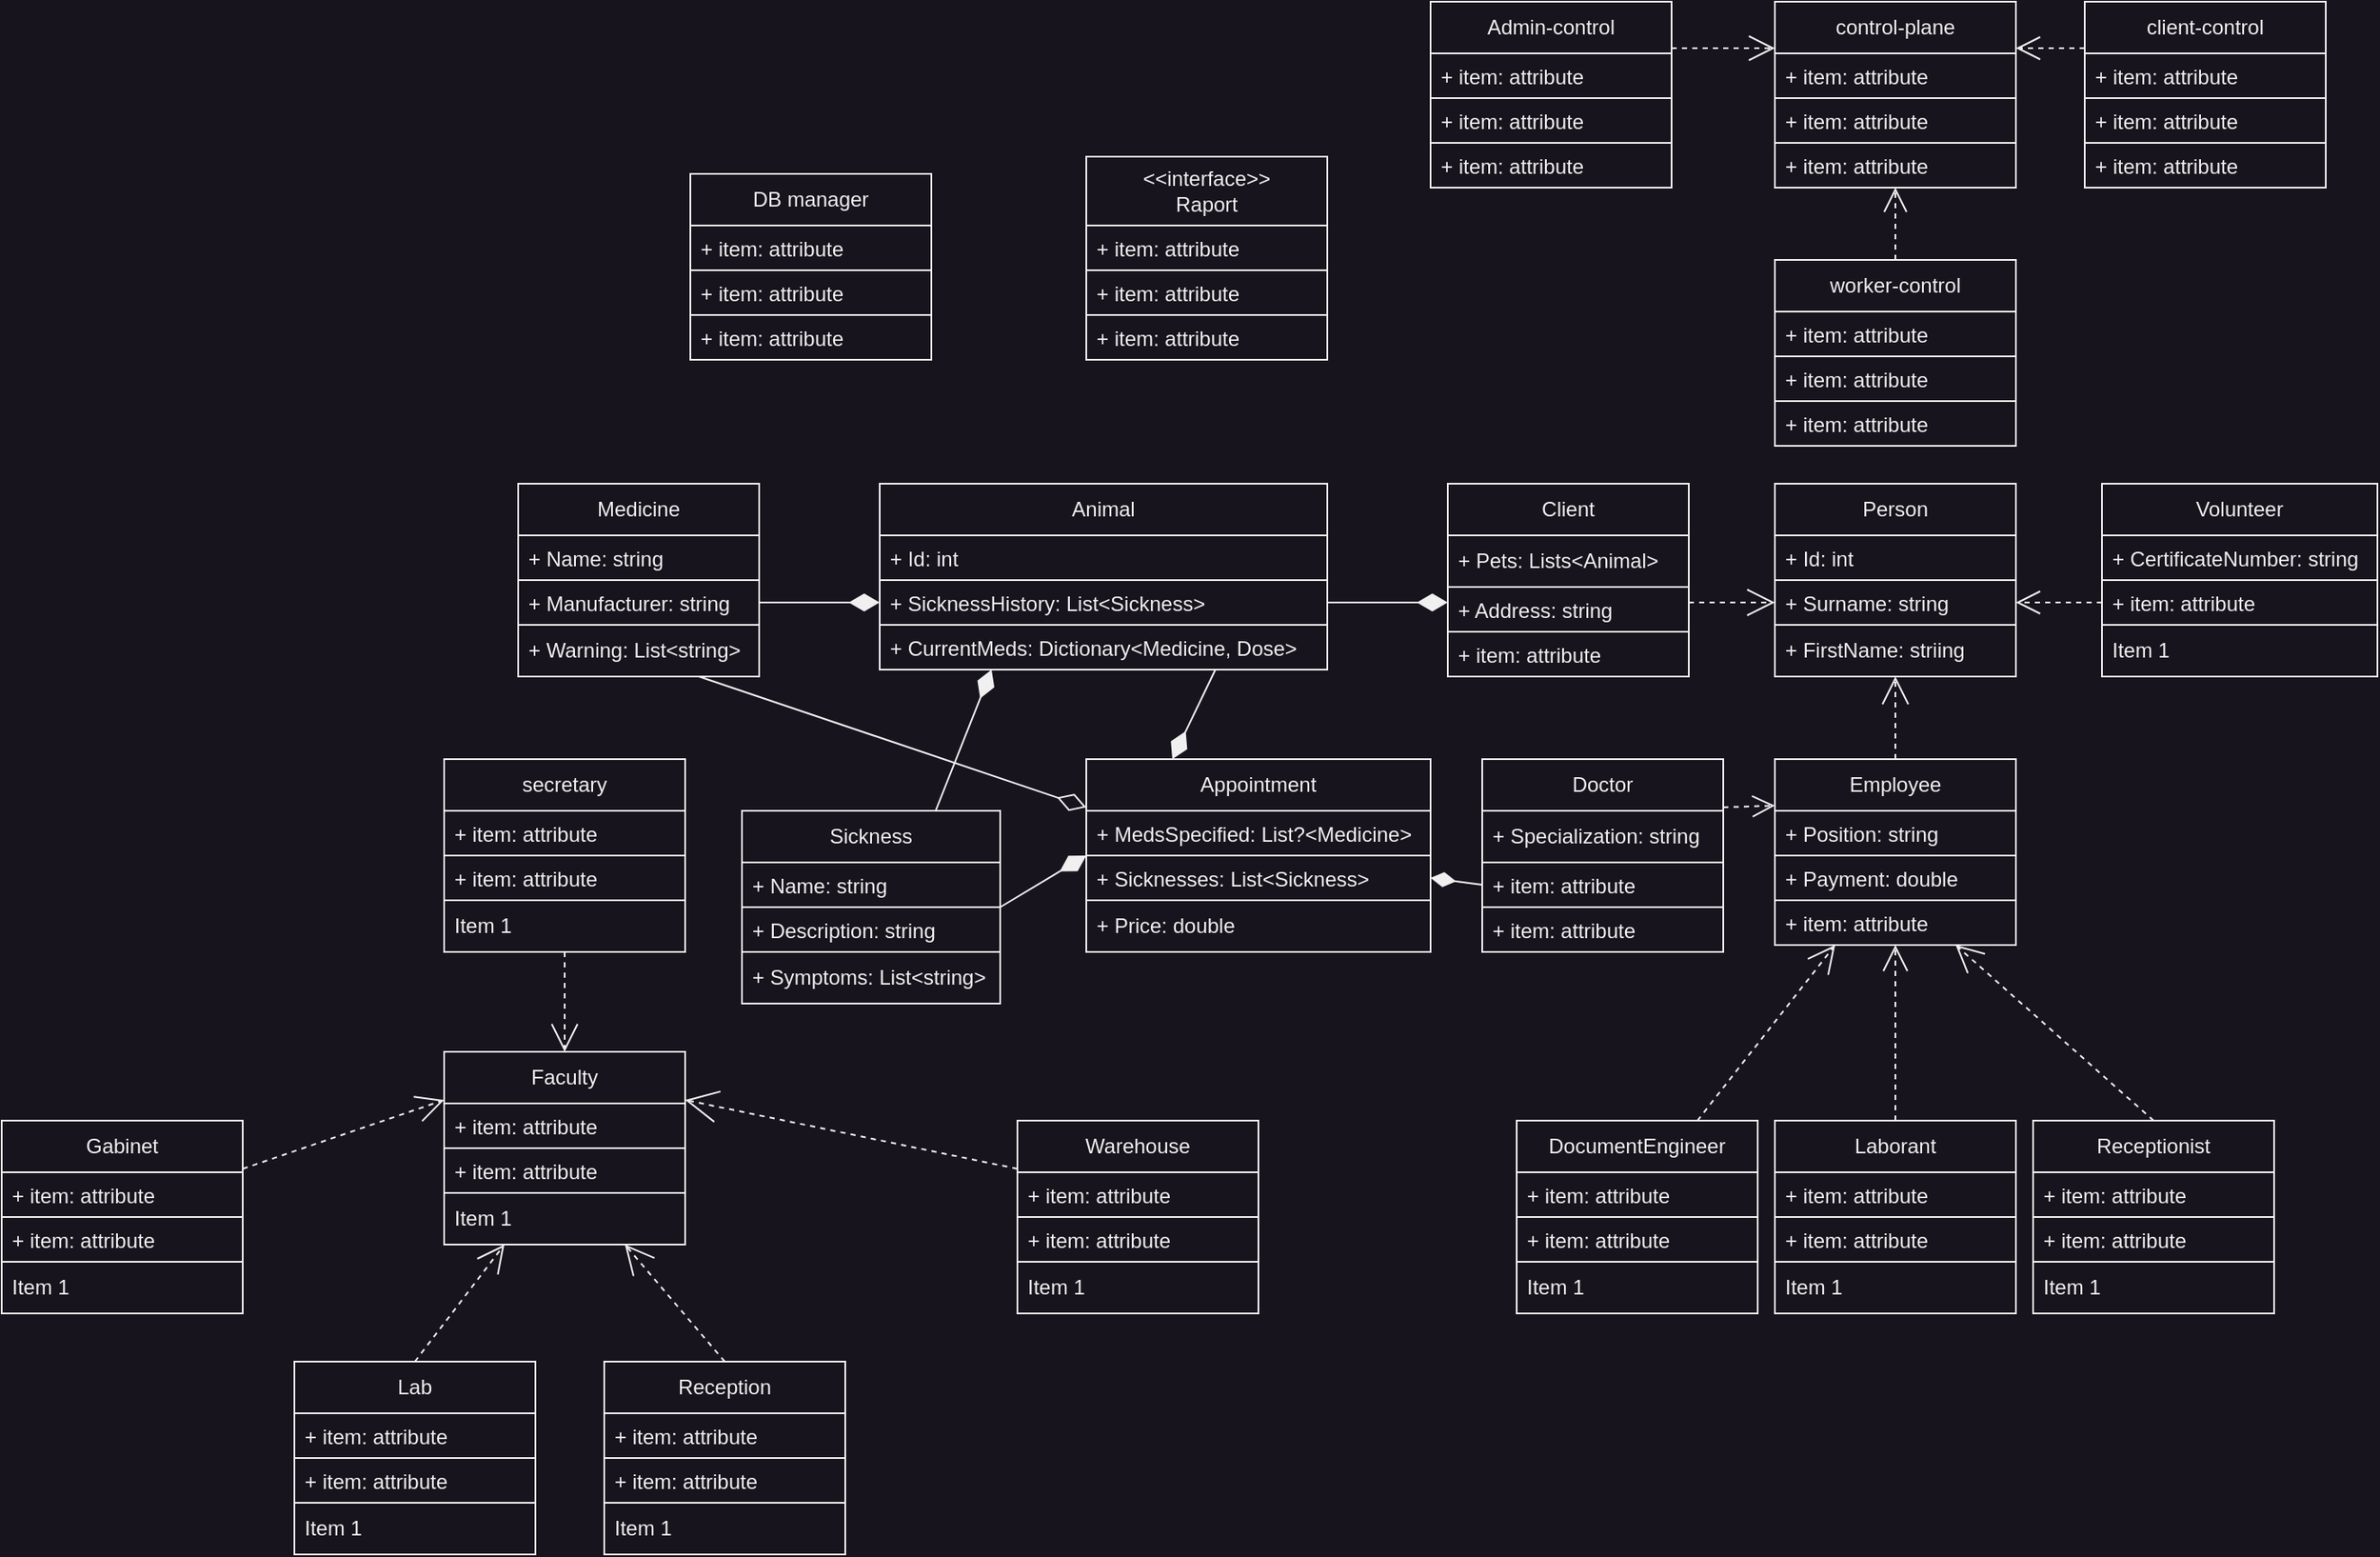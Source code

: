 <mxfile>
    <diagram id="9ccn3wuyRS-646QnJEHr" name="Page-1">
        <mxGraphModel dx="1666" dy="1715" grid="1" gridSize="10" guides="1" tooltips="1" connect="1" arrows="1" fold="1" page="1" pageScale="1" pageWidth="827" pageHeight="1169" background="#18141D" math="0" shadow="0">
            <root>
                <mxCell id="0"/>
                <mxCell id="1" parent="0"/>
                <mxCell id="3" value="Person" style="swimlane;fontStyle=0;childLayout=stackLayout;horizontal=1;startSize=30;horizontalStack=0;resizeParent=1;resizeParentMax=0;resizeLast=0;collapsible=1;marginBottom=0;whiteSpace=wrap;html=1;fillColor=#18141D;strokeColor=#F0F0F0;fontColor=#F0F0F0;labelBackgroundColor=none;" parent="1" vertex="1">
                    <mxGeometry x="290" y="-120" width="140" height="112" as="geometry"/>
                </mxCell>
                <mxCell id="180" value="+ Id: int" style="text;strokeColor=#F0F0F0;fillColor=none;align=left;verticalAlign=top;spacingLeft=4;spacingRight=4;overflow=hidden;rotatable=0;points=[[0,0.5],[1,0.5]];portConstraint=eastwest;labelBackgroundColor=none;fontColor=#F0F0F0;" parent="3" vertex="1">
                    <mxGeometry y="30" width="140" height="26" as="geometry"/>
                </mxCell>
                <mxCell id="181" value="+ Surname: string" style="text;strokeColor=#F0F0F0;fillColor=none;align=left;verticalAlign=top;spacingLeft=4;spacingRight=4;overflow=hidden;rotatable=0;points=[[0,0.5],[1,0.5]];portConstraint=eastwest;fontColor=#F0F0F0;labelBackgroundColor=none;" parent="3" vertex="1">
                    <mxGeometry y="56" width="140" height="26" as="geometry"/>
                </mxCell>
                <mxCell id="4" value="+ FirstName: striing" style="text;strokeColor=#F0F0F0;fillColor=none;align=left;verticalAlign=middle;spacingLeft=4;spacingRight=4;overflow=hidden;points=[[0,0.5],[1,0.5]];portConstraint=eastwest;rotatable=0;whiteSpace=wrap;html=1;fontColor=#F0F0F0;labelBackgroundColor=none;" parent="3" vertex="1">
                    <mxGeometry y="82" width="140" height="30" as="geometry"/>
                </mxCell>
                <mxCell id="7" value="Client" style="swimlane;fontStyle=0;childLayout=stackLayout;horizontal=1;startSize=30;horizontalStack=0;resizeParent=1;resizeParentMax=0;resizeLast=0;collapsible=1;marginBottom=0;whiteSpace=wrap;html=1;fillColor=#18141D;strokeColor=#F0F0F0;fontColor=#F0F0F0;labelBackgroundColor=none;" parent="1" vertex="1">
                    <mxGeometry x="100" y="-120" width="140" height="112" as="geometry"/>
                </mxCell>
                <mxCell id="8" value="+ Pets: Lists&amp;lt;Animal&amp;gt;" style="text;strokeColor=#F0F0F0;fillColor=none;align=left;verticalAlign=middle;spacingLeft=4;spacingRight=4;overflow=hidden;points=[[0,0.5],[1,0.5]];portConstraint=eastwest;rotatable=0;whiteSpace=wrap;html=1;fontColor=#F0F0F0;labelBackgroundColor=none;" parent="7" vertex="1">
                    <mxGeometry y="30" width="140" height="30" as="geometry"/>
                </mxCell>
                <mxCell id="129" value="+ Address: string" style="text;strokeColor=#F0F0F0;fillColor=none;align=left;verticalAlign=top;spacingLeft=4;spacingRight=4;overflow=hidden;rotatable=0;points=[[0,0.5],[1,0.5]];portConstraint=eastwest;fontColor=#F0F0F0;labelBackgroundColor=none;" parent="7" vertex="1">
                    <mxGeometry y="60" width="140" height="26" as="geometry"/>
                </mxCell>
                <mxCell id="185" value="+ item: attribute" style="text;strokeColor=none;fillColor=none;align=left;verticalAlign=top;spacingLeft=4;spacingRight=4;overflow=hidden;rotatable=0;points=[[0,0.5],[1,0.5]];portConstraint=eastwest;labelBackgroundColor=none;fontColor=#F0F0F0;" vertex="1" parent="7">
                    <mxGeometry y="86" width="140" height="26" as="geometry"/>
                </mxCell>
                <mxCell id="11" value="" style="endArrow=open;html=1;exitX=1;exitY=0.5;exitDx=0;exitDy=0;endFill=0;dashed=1;entryX=0;entryY=0.5;entryDx=0;entryDy=0;fillColor=#18141D;strokeColor=#F0F0F0;fontColor=#F0F0F0;labelBackgroundColor=none;endSize=14;" parent="1" target="181" edge="1">
                    <mxGeometry width="50" height="50" relative="1" as="geometry">
                        <mxPoint x="240" y="-51" as="sourcePoint"/>
                        <mxPoint x="290" y="100" as="targetPoint"/>
                    </mxGeometry>
                </mxCell>
                <mxCell id="12" value="Employee" style="swimlane;fontStyle=0;childLayout=stackLayout;horizontal=1;startSize=30;horizontalStack=0;resizeParent=1;resizeParentMax=0;resizeLast=0;collapsible=1;marginBottom=0;whiteSpace=wrap;html=1;fillColor=#18141D;strokeColor=#F0F0F0;fontColor=#F0F0F0;labelBackgroundColor=none;" parent="1" vertex="1">
                    <mxGeometry x="290" y="40" width="140" height="108" as="geometry"/>
                </mxCell>
                <mxCell id="133" value="+ Position: string" style="text;strokeColor=#F0F0F0;fillColor=none;align=left;verticalAlign=top;spacingLeft=4;spacingRight=4;overflow=hidden;rotatable=0;points=[[0,0.5],[1,0.5]];portConstraint=eastwest;fontColor=#F0F0F0;labelBackgroundColor=none;" parent="12" vertex="1">
                    <mxGeometry y="30" width="140" height="26" as="geometry"/>
                </mxCell>
                <mxCell id="134" value="+ Payment: double" style="text;strokeColor=#F0F0F0;fillColor=none;align=left;verticalAlign=top;spacingLeft=4;spacingRight=4;overflow=hidden;rotatable=0;points=[[0,0.5],[1,0.5]];portConstraint=eastwest;fontColor=#F0F0F0;labelBackgroundColor=none;" parent="12" vertex="1">
                    <mxGeometry y="56" width="140" height="26" as="geometry"/>
                </mxCell>
                <mxCell id="186" value="+ item: attribute" style="text;strokeColor=none;fillColor=none;align=left;verticalAlign=top;spacingLeft=4;spacingRight=4;overflow=hidden;rotatable=0;points=[[0,0.5],[1,0.5]];portConstraint=eastwest;labelBackgroundColor=none;fontColor=#F0F0F0;" vertex="1" parent="12">
                    <mxGeometry y="82" width="140" height="26" as="geometry"/>
                </mxCell>
                <mxCell id="16" value="" style="endArrow=open;html=1;exitX=0.5;exitY=0;exitDx=0;exitDy=0;endFill=0;dashed=1;entryX=0.5;entryY=1;entryDx=0;entryDy=0;fillColor=#18141D;strokeColor=#F0F0F0;fontColor=#F0F0F0;labelBackgroundColor=none;endSize=14;" parent="1" source="12" target="3" edge="1">
                    <mxGeometry width="50" height="50" relative="1" as="geometry">
                        <mxPoint x="300.0" y="240" as="sourcePoint"/>
                        <mxPoint x="300.7" y="122.52" as="targetPoint"/>
                    </mxGeometry>
                </mxCell>
                <mxCell id="17" value="Volunteer" style="swimlane;fontStyle=0;childLayout=stackLayout;horizontal=1;startSize=30;horizontalStack=0;resizeParent=1;resizeParentMax=0;resizeLast=0;collapsible=1;marginBottom=0;whiteSpace=wrap;html=1;fillColor=#18141D;strokeColor=#F0F0F0;fontColor=#F0F0F0;labelBackgroundColor=none;" parent="1" vertex="1">
                    <mxGeometry x="480" y="-120" width="160" height="112" as="geometry"/>
                </mxCell>
                <mxCell id="132" value="+ CertificateNumber: string" style="text;strokeColor=#F0F0F0;fillColor=none;align=left;verticalAlign=top;spacingLeft=4;spacingRight=4;overflow=hidden;rotatable=0;points=[[0,0.5],[1,0.5]];portConstraint=eastwest;fontColor=#F0F0F0;labelBackgroundColor=none;" parent="17" vertex="1">
                    <mxGeometry y="30" width="160" height="26" as="geometry"/>
                </mxCell>
                <mxCell id="131" value="+ item: attribute" style="text;strokeColor=#F0F0F0;fillColor=none;align=left;verticalAlign=top;spacingLeft=4;spacingRight=4;overflow=hidden;rotatable=0;points=[[0,0.5],[1,0.5]];portConstraint=eastwest;fontColor=#F0F0F0;labelBackgroundColor=none;" parent="17" vertex="1">
                    <mxGeometry y="56" width="160" height="26" as="geometry"/>
                </mxCell>
                <mxCell id="18" value="Item 1" style="text;strokeColor=#F0F0F0;fillColor=none;align=left;verticalAlign=middle;spacingLeft=4;spacingRight=4;overflow=hidden;points=[[0,0.5],[1,0.5]];portConstraint=eastwest;rotatable=0;whiteSpace=wrap;html=1;fontColor=#F0F0F0;labelBackgroundColor=none;" parent="17" vertex="1">
                    <mxGeometry y="82" width="160" height="30" as="geometry"/>
                </mxCell>
                <mxCell id="21" value="" style="endArrow=open;html=1;exitX=0;exitY=0.5;exitDx=0;exitDy=0;endFill=0;dashed=1;entryX=1;entryY=0.5;entryDx=0;entryDy=0;fillColor=#18141D;strokeColor=#F0F0F0;fontColor=#F0F0F0;labelBackgroundColor=none;endSize=12;" parent="1" source="131" target="181" edge="1">
                    <mxGeometry width="50" height="50" relative="1" as="geometry">
                        <mxPoint x="520" y="240" as="sourcePoint"/>
                        <mxPoint x="434.66" y="122.52" as="targetPoint"/>
                    </mxGeometry>
                </mxCell>
                <mxCell id="26" style="edgeStyle=none;html=1;exitX=1;exitY=0.25;exitDx=0;exitDy=0;entryX=0;entryY=0.25;entryDx=0;entryDy=0;dashed=1;endArrow=open;endFill=0;fillColor=#18141D;strokeColor=#F0F0F0;fontColor=#F0F0F0;labelBackgroundColor=none;endSize=11;" parent="1" source="22" target="12" edge="1">
                    <mxGeometry relative="1" as="geometry"/>
                </mxCell>
                <mxCell id="22" value="Doctor" style="swimlane;fontStyle=0;childLayout=stackLayout;horizontal=1;startSize=30;horizontalStack=0;resizeParent=1;resizeParentMax=0;resizeLast=0;collapsible=1;marginBottom=0;whiteSpace=wrap;html=1;fillColor=#18141D;strokeColor=#F0F0F0;fontColor=#F0F0F0;labelBackgroundColor=none;" parent="1" vertex="1">
                    <mxGeometry x="120" y="40" width="140" height="112" as="geometry"/>
                </mxCell>
                <mxCell id="23" value="+ Specialization: string" style="text;strokeColor=#F0F0F0;fillColor=none;align=left;verticalAlign=middle;spacingLeft=4;spacingRight=4;overflow=hidden;points=[[0,0.5],[1,0.5]];portConstraint=eastwest;rotatable=0;whiteSpace=wrap;html=1;fontColor=#F0F0F0;labelBackgroundColor=none;" parent="22" vertex="1">
                    <mxGeometry y="30" width="140" height="30" as="geometry"/>
                </mxCell>
                <mxCell id="141" value="+ item: attribute" style="text;strokeColor=#F0F0F0;fillColor=none;align=left;verticalAlign=top;spacingLeft=4;spacingRight=4;overflow=hidden;rotatable=0;points=[[0,0.5],[1,0.5]];portConstraint=eastwest;fontColor=#F0F0F0;labelBackgroundColor=none;" parent="22" vertex="1">
                    <mxGeometry y="60" width="140" height="26" as="geometry"/>
                </mxCell>
                <mxCell id="142" value="+ item: attribute" style="text;strokeColor=#F0F0F0;fillColor=none;align=left;verticalAlign=top;spacingLeft=4;spacingRight=4;overflow=hidden;rotatable=0;points=[[0,0.5],[1,0.5]];portConstraint=eastwest;fontColor=#F0F0F0;labelBackgroundColor=none;" parent="22" vertex="1">
                    <mxGeometry y="86" width="140" height="26" as="geometry"/>
                </mxCell>
                <mxCell id="31" style="edgeStyle=none;html=1;exitX=0.75;exitY=0;exitDx=0;exitDy=0;dashed=1;endArrow=open;endFill=0;entryX=0.25;entryY=1;entryDx=0;entryDy=0;fillColor=#18141D;strokeColor=#F0F0F0;fontColor=#F0F0F0;labelBackgroundColor=none;endSize=14;" parent="1" source="27" target="12" edge="1">
                    <mxGeometry relative="1" as="geometry">
                        <mxPoint x="320" y="120" as="targetPoint"/>
                    </mxGeometry>
                </mxCell>
                <mxCell id="27" value="DocumentEngineer" style="swimlane;fontStyle=0;childLayout=stackLayout;horizontal=1;startSize=30;horizontalStack=0;resizeParent=1;resizeParentMax=0;resizeLast=0;collapsible=1;marginBottom=0;whiteSpace=wrap;html=1;fillColor=#18141D;strokeColor=#F0F0F0;fontColor=#F0F0F0;labelBackgroundColor=none;" parent="1" vertex="1">
                    <mxGeometry x="140" y="250" width="140" height="112" as="geometry"/>
                </mxCell>
                <mxCell id="139" value="+ item: attribute" style="text;strokeColor=#F0F0F0;fillColor=none;align=left;verticalAlign=top;spacingLeft=4;spacingRight=4;overflow=hidden;rotatable=0;points=[[0,0.5],[1,0.5]];portConstraint=eastwest;fontColor=#F0F0F0;labelBackgroundColor=none;" parent="27" vertex="1">
                    <mxGeometry y="30" width="140" height="26" as="geometry"/>
                </mxCell>
                <mxCell id="140" value="+ item: attribute" style="text;strokeColor=#F0F0F0;fillColor=none;align=left;verticalAlign=top;spacingLeft=4;spacingRight=4;overflow=hidden;rotatable=0;points=[[0,0.5],[1,0.5]];portConstraint=eastwest;fontColor=#F0F0F0;labelBackgroundColor=none;" parent="27" vertex="1">
                    <mxGeometry y="56" width="140" height="26" as="geometry"/>
                </mxCell>
                <mxCell id="28" value="Item 1" style="text;strokeColor=#F0F0F0;fillColor=none;align=left;verticalAlign=middle;spacingLeft=4;spacingRight=4;overflow=hidden;points=[[0,0.5],[1,0.5]];portConstraint=eastwest;rotatable=0;whiteSpace=wrap;html=1;fontColor=#F0F0F0;labelBackgroundColor=none;" parent="27" vertex="1">
                    <mxGeometry y="82" width="140" height="30" as="geometry"/>
                </mxCell>
                <mxCell id="36" style="edgeStyle=none;html=1;exitX=0.5;exitY=0;exitDx=0;exitDy=0;entryX=0.75;entryY=1;entryDx=0;entryDy=0;dashed=1;endArrow=open;endFill=0;fillColor=#18141D;strokeColor=#F0F0F0;fontColor=#F0F0F0;labelBackgroundColor=none;endSize=14;" parent="1" source="32" target="12" edge="1">
                    <mxGeometry relative="1" as="geometry"/>
                </mxCell>
                <mxCell id="32" value="Receptionist" style="swimlane;fontStyle=0;childLayout=stackLayout;horizontal=1;startSize=30;horizontalStack=0;resizeParent=1;resizeParentMax=0;resizeLast=0;collapsible=1;marginBottom=0;whiteSpace=wrap;html=1;fillColor=#18141D;strokeColor=#F0F0F0;fontColor=#F0F0F0;labelBackgroundColor=none;" parent="1" vertex="1">
                    <mxGeometry x="440" y="250" width="140" height="112" as="geometry"/>
                </mxCell>
                <mxCell id="135" value="+ item: attribute" style="text;strokeColor=#F0F0F0;fillColor=none;align=left;verticalAlign=top;spacingLeft=4;spacingRight=4;overflow=hidden;rotatable=0;points=[[0,0.5],[1,0.5]];portConstraint=eastwest;fontColor=#F0F0F0;labelBackgroundColor=none;" parent="32" vertex="1">
                    <mxGeometry y="30" width="140" height="26" as="geometry"/>
                </mxCell>
                <mxCell id="136" value="+ item: attribute" style="text;strokeColor=#F0F0F0;fillColor=none;align=left;verticalAlign=top;spacingLeft=4;spacingRight=4;overflow=hidden;rotatable=0;points=[[0,0.5],[1,0.5]];portConstraint=eastwest;fontColor=#F0F0F0;labelBackgroundColor=none;" parent="32" vertex="1">
                    <mxGeometry y="56" width="140" height="26" as="geometry"/>
                </mxCell>
                <mxCell id="33" value="Item 1" style="text;strokeColor=#F0F0F0;fillColor=none;align=left;verticalAlign=middle;spacingLeft=4;spacingRight=4;overflow=hidden;points=[[0,0.5],[1,0.5]];portConstraint=eastwest;rotatable=0;whiteSpace=wrap;html=1;fontColor=#F0F0F0;labelBackgroundColor=none;" parent="32" vertex="1">
                    <mxGeometry y="82" width="140" height="30" as="geometry"/>
                </mxCell>
                <mxCell id="37" value="Laborant" style="swimlane;fontStyle=0;childLayout=stackLayout;horizontal=1;startSize=30;horizontalStack=0;resizeParent=1;resizeParentMax=0;resizeLast=0;collapsible=1;marginBottom=0;whiteSpace=wrap;html=1;fillColor=#18141D;strokeColor=#F0F0F0;fontColor=#F0F0F0;labelBackgroundColor=none;" parent="1" vertex="1">
                    <mxGeometry x="290" y="250" width="140" height="112" as="geometry"/>
                </mxCell>
                <mxCell id="137" value="+ item: attribute" style="text;strokeColor=#F0F0F0;fillColor=none;align=left;verticalAlign=top;spacingLeft=4;spacingRight=4;overflow=hidden;rotatable=0;points=[[0,0.5],[1,0.5]];portConstraint=eastwest;fontColor=#F0F0F0;labelBackgroundColor=none;" parent="37" vertex="1">
                    <mxGeometry y="30" width="140" height="26" as="geometry"/>
                </mxCell>
                <mxCell id="138" value="+ item: attribute" style="text;strokeColor=#F0F0F0;fillColor=none;align=left;verticalAlign=top;spacingLeft=4;spacingRight=4;overflow=hidden;rotatable=0;points=[[0,0.5],[1,0.5]];portConstraint=eastwest;fontColor=#F0F0F0;labelBackgroundColor=none;" parent="37" vertex="1">
                    <mxGeometry y="56" width="140" height="26" as="geometry"/>
                </mxCell>
                <mxCell id="38" value="Item 1" style="text;strokeColor=#F0F0F0;fillColor=none;align=left;verticalAlign=middle;spacingLeft=4;spacingRight=4;overflow=hidden;points=[[0,0.5],[1,0.5]];portConstraint=eastwest;rotatable=0;whiteSpace=wrap;html=1;fontColor=#F0F0F0;labelBackgroundColor=none;" parent="37" vertex="1">
                    <mxGeometry y="82" width="140" height="30" as="geometry"/>
                </mxCell>
                <mxCell id="42" value="Faculty" style="swimlane;fontStyle=0;childLayout=stackLayout;horizontal=1;startSize=30;horizontalStack=0;resizeParent=1;resizeParentMax=0;resizeLast=0;collapsible=1;marginBottom=0;whiteSpace=wrap;html=1;fillColor=#18141D;strokeColor=#F0F0F0;fontColor=#F0F0F0;labelBackgroundColor=none;" parent="1" vertex="1">
                    <mxGeometry x="-483" y="210" width="140" height="112" as="geometry"/>
                </mxCell>
                <mxCell id="152" value="+ item: attribute" style="text;strokeColor=#F0F0F0;fillColor=none;align=left;verticalAlign=top;spacingLeft=4;spacingRight=4;overflow=hidden;rotatable=0;points=[[0,0.5],[1,0.5]];portConstraint=eastwest;fontColor=#F0F0F0;labelBackgroundColor=none;" parent="42" vertex="1">
                    <mxGeometry y="30" width="140" height="26" as="geometry"/>
                </mxCell>
                <mxCell id="151" value="+ item: attribute" style="text;strokeColor=#F0F0F0;fillColor=none;align=left;verticalAlign=top;spacingLeft=4;spacingRight=4;overflow=hidden;rotatable=0;points=[[0,0.5],[1,0.5]];portConstraint=eastwest;fontColor=#F0F0F0;labelBackgroundColor=none;" parent="42" vertex="1">
                    <mxGeometry y="56" width="140" height="26" as="geometry"/>
                </mxCell>
                <mxCell id="43" value="Item 1" style="text;strokeColor=#F0F0F0;fillColor=none;align=left;verticalAlign=middle;spacingLeft=4;spacingRight=4;overflow=hidden;points=[[0,0.5],[1,0.5]];portConstraint=eastwest;rotatable=0;whiteSpace=wrap;html=1;fontColor=#F0F0F0;labelBackgroundColor=none;" parent="42" vertex="1">
                    <mxGeometry y="82" width="140" height="30" as="geometry"/>
                </mxCell>
                <mxCell id="50" style="edgeStyle=none;html=1;dashed=1;endArrow=open;endFill=0;exitX=0.5;exitY=1;exitDx=0;exitDy=0;fillColor=#18141D;strokeColor=#F0F0F0;fontColor=#F0F0F0;labelBackgroundColor=none;endSize=14;entryX=0.5;entryY=0;entryDx=0;entryDy=0;" parent="1" source="46" target="42" edge="1">
                    <mxGeometry relative="1" as="geometry">
                        <mxPoint x="-440" y="180" as="sourcePoint"/>
                        <mxPoint x="-500" y="190" as="targetPoint"/>
                    </mxGeometry>
                </mxCell>
                <mxCell id="46" value="secretary" style="swimlane;fontStyle=0;childLayout=stackLayout;horizontal=1;startSize=30;horizontalStack=0;resizeParent=1;resizeParentMax=0;resizeLast=0;collapsible=1;marginBottom=0;whiteSpace=wrap;html=1;fillColor=#18141D;strokeColor=#F0F0F0;fontColor=#F0F0F0;labelBackgroundColor=none;" parent="1" vertex="1">
                    <mxGeometry x="-483" y="40" width="140" height="112" as="geometry"/>
                </mxCell>
                <mxCell id="149" value="+ item: attribute" style="text;strokeColor=#F0F0F0;fillColor=none;align=left;verticalAlign=top;spacingLeft=4;spacingRight=4;overflow=hidden;rotatable=0;points=[[0,0.5],[1,0.5]];portConstraint=eastwest;fontColor=#F0F0F0;labelBackgroundColor=none;" parent="46" vertex="1">
                    <mxGeometry y="30" width="140" height="26" as="geometry"/>
                </mxCell>
                <mxCell id="150" value="+ item: attribute" style="text;strokeColor=#F0F0F0;fillColor=none;align=left;verticalAlign=top;spacingLeft=4;spacingRight=4;overflow=hidden;rotatable=0;points=[[0,0.5],[1,0.5]];portConstraint=eastwest;fontColor=#F0F0F0;labelBackgroundColor=none;" parent="46" vertex="1">
                    <mxGeometry y="56" width="140" height="26" as="geometry"/>
                </mxCell>
                <mxCell id="47" value="Item 1" style="text;strokeColor=#F0F0F0;fillColor=none;align=left;verticalAlign=middle;spacingLeft=4;spacingRight=4;overflow=hidden;points=[[0,0.5],[1,0.5]];portConstraint=eastwest;rotatable=0;whiteSpace=wrap;html=1;fontColor=#F0F0F0;labelBackgroundColor=none;" parent="46" vertex="1">
                    <mxGeometry y="82" width="140" height="30" as="geometry"/>
                </mxCell>
                <mxCell id="55" style="edgeStyle=none;html=1;exitX=0.5;exitY=0;exitDx=0;exitDy=0;dashed=1;endArrow=open;endFill=0;entryX=0.75;entryY=1;entryDx=0;entryDy=0;fillColor=#18141D;strokeColor=#F0F0F0;fontColor=#F0F0F0;labelBackgroundColor=none;endSize=15;" parent="1" source="51" target="42" edge="1">
                    <mxGeometry relative="1" as="geometry"/>
                </mxCell>
                <mxCell id="51" value="Reception" style="swimlane;fontStyle=0;childLayout=stackLayout;horizontal=1;startSize=30;horizontalStack=0;resizeParent=1;resizeParentMax=0;resizeLast=0;collapsible=1;marginBottom=0;whiteSpace=wrap;html=1;fillColor=#18141D;strokeColor=#F0F0F0;fontColor=#F0F0F0;labelBackgroundColor=none;" parent="1" vertex="1">
                    <mxGeometry x="-390" y="390" width="140" height="112" as="geometry"/>
                </mxCell>
                <mxCell id="157" value="+ item: attribute" style="text;strokeColor=#F0F0F0;fillColor=none;align=left;verticalAlign=top;spacingLeft=4;spacingRight=4;overflow=hidden;rotatable=0;points=[[0,0.5],[1,0.5]];portConstraint=eastwest;fontColor=#F0F0F0;labelBackgroundColor=none;" parent="51" vertex="1">
                    <mxGeometry y="30" width="140" height="26" as="geometry"/>
                </mxCell>
                <mxCell id="156" value="+ item: attribute" style="text;strokeColor=#F0F0F0;fillColor=none;align=left;verticalAlign=top;spacingLeft=4;spacingRight=4;overflow=hidden;rotatable=0;points=[[0,0.5],[1,0.5]];portConstraint=eastwest;fontColor=#F0F0F0;labelBackgroundColor=none;" parent="51" vertex="1">
                    <mxGeometry y="56" width="140" height="26" as="geometry"/>
                </mxCell>
                <mxCell id="52" value="Item 1" style="text;strokeColor=#F0F0F0;fillColor=none;align=left;verticalAlign=middle;spacingLeft=4;spacingRight=4;overflow=hidden;points=[[0,0.5],[1,0.5]];portConstraint=eastwest;rotatable=0;whiteSpace=wrap;html=1;fontColor=#F0F0F0;labelBackgroundColor=none;" parent="51" vertex="1">
                    <mxGeometry y="82" width="140" height="30" as="geometry"/>
                </mxCell>
                <mxCell id="60" style="edgeStyle=none;html=1;exitX=0.5;exitY=0;exitDx=0;exitDy=0;entryX=0.25;entryY=1;entryDx=0;entryDy=0;dashed=1;endArrow=open;endFill=0;fillColor=#18141D;strokeColor=#F0F0F0;fontColor=#F0F0F0;labelBackgroundColor=none;endSize=14;" parent="1" source="56" target="42" edge="1">
                    <mxGeometry relative="1" as="geometry"/>
                </mxCell>
                <mxCell id="56" value="Lab" style="swimlane;fontStyle=0;childLayout=stackLayout;horizontal=1;startSize=30;horizontalStack=0;resizeParent=1;resizeParentMax=0;resizeLast=0;collapsible=1;marginBottom=0;whiteSpace=wrap;html=1;fillColor=#18141D;strokeColor=#F0F0F0;fontColor=#F0F0F0;labelBackgroundColor=none;" parent="1" vertex="1">
                    <mxGeometry x="-570" y="390" width="140" height="112" as="geometry"/>
                </mxCell>
                <mxCell id="158" value="+ item: attribute" style="text;strokeColor=#F0F0F0;fillColor=none;align=left;verticalAlign=top;spacingLeft=4;spacingRight=4;overflow=hidden;rotatable=0;points=[[0,0.5],[1,0.5]];portConstraint=eastwest;fontColor=#F0F0F0;labelBackgroundColor=none;" parent="56" vertex="1">
                    <mxGeometry y="30" width="140" height="26" as="geometry"/>
                </mxCell>
                <mxCell id="159" value="+ item: attribute" style="text;strokeColor=#F0F0F0;fillColor=none;align=left;verticalAlign=top;spacingLeft=4;spacingRight=4;overflow=hidden;rotatable=0;points=[[0,0.5],[1,0.5]];portConstraint=eastwest;fontColor=#F0F0F0;labelBackgroundColor=none;" parent="56" vertex="1">
                    <mxGeometry y="56" width="140" height="26" as="geometry"/>
                </mxCell>
                <mxCell id="57" value="Item 1" style="text;strokeColor=#F0F0F0;fillColor=none;align=left;verticalAlign=middle;spacingLeft=4;spacingRight=4;overflow=hidden;points=[[0,0.5],[1,0.5]];portConstraint=eastwest;rotatable=0;whiteSpace=wrap;html=1;fontColor=#F0F0F0;labelBackgroundColor=none;" parent="56" vertex="1">
                    <mxGeometry y="82" width="140" height="30" as="geometry"/>
                </mxCell>
                <mxCell id="65" style="edgeStyle=none;html=1;exitX=0;exitY=0.25;exitDx=0;exitDy=0;entryX=1;entryY=0.25;entryDx=0;entryDy=0;dashed=1;endArrow=open;endFill=0;fillColor=#18141D;strokeColor=#F0F0F0;fontColor=#F0F0F0;labelBackgroundColor=none;endSize=17;" parent="1" source="61" target="42" edge="1">
                    <mxGeometry relative="1" as="geometry"/>
                </mxCell>
                <mxCell id="61" value="Warehouse" style="swimlane;fontStyle=0;childLayout=stackLayout;horizontal=1;startSize=30;horizontalStack=0;resizeParent=1;resizeParentMax=0;resizeLast=0;collapsible=1;marginBottom=0;whiteSpace=wrap;html=1;fillColor=#18141D;strokeColor=#F0F0F0;fontColor=#F0F0F0;labelBackgroundColor=none;" parent="1" vertex="1">
                    <mxGeometry x="-150" y="250" width="140" height="112" as="geometry"/>
                </mxCell>
                <mxCell id="147" value="+ item: attribute" style="text;strokeColor=#F0F0F0;fillColor=none;align=left;verticalAlign=top;spacingLeft=4;spacingRight=4;overflow=hidden;rotatable=0;points=[[0,0.5],[1,0.5]];portConstraint=eastwest;fontColor=#F0F0F0;labelBackgroundColor=none;" parent="61" vertex="1">
                    <mxGeometry y="30" width="140" height="26" as="geometry"/>
                </mxCell>
                <mxCell id="148" value="+ item: attribute" style="text;strokeColor=#F0F0F0;fillColor=none;align=left;verticalAlign=top;spacingLeft=4;spacingRight=4;overflow=hidden;rotatable=0;points=[[0,0.5],[1,0.5]];portConstraint=eastwest;fontColor=#F0F0F0;labelBackgroundColor=none;" parent="61" vertex="1">
                    <mxGeometry y="56" width="140" height="26" as="geometry"/>
                </mxCell>
                <mxCell id="62" value="Item 1" style="text;strokeColor=#F0F0F0;fillColor=none;align=left;verticalAlign=middle;spacingLeft=4;spacingRight=4;overflow=hidden;points=[[0,0.5],[1,0.5]];portConstraint=eastwest;rotatable=0;whiteSpace=wrap;html=1;fontColor=#F0F0F0;labelBackgroundColor=none;" parent="61" vertex="1">
                    <mxGeometry y="82" width="140" height="30" as="geometry"/>
                </mxCell>
                <mxCell id="70" style="edgeStyle=none;html=1;exitX=1;exitY=0.25;exitDx=0;exitDy=0;dashed=1;endArrow=open;endFill=0;entryX=0;entryY=0.25;entryDx=0;entryDy=0;fillColor=#18141D;strokeColor=#F0F0F0;fontColor=#F0F0F0;labelBackgroundColor=none;endSize=14;" parent="1" source="66" target="42" edge="1">
                    <mxGeometry relative="1" as="geometry">
                        <mxPoint x="-480" y="340" as="targetPoint"/>
                    </mxGeometry>
                </mxCell>
                <mxCell id="66" value="Gabinet" style="swimlane;fontStyle=0;childLayout=stackLayout;horizontal=1;startSize=30;horizontalStack=0;resizeParent=1;resizeParentMax=0;resizeLast=0;collapsible=1;marginBottom=0;whiteSpace=wrap;html=1;fillColor=#18141D;strokeColor=#F0F0F0;fontColor=#F0F0F0;labelBackgroundColor=none;" parent="1" vertex="1">
                    <mxGeometry x="-740" y="250" width="140" height="112" as="geometry"/>
                </mxCell>
                <mxCell id="154" value="+ item: attribute" style="text;strokeColor=#F0F0F0;fillColor=none;align=left;verticalAlign=top;spacingLeft=4;spacingRight=4;overflow=hidden;rotatable=0;points=[[0,0.5],[1,0.5]];portConstraint=eastwest;fontColor=#F0F0F0;labelBackgroundColor=none;" parent="66" vertex="1">
                    <mxGeometry y="30" width="140" height="26" as="geometry"/>
                </mxCell>
                <mxCell id="155" value="+ item: attribute" style="text;strokeColor=#F0F0F0;fillColor=none;align=left;verticalAlign=top;spacingLeft=4;spacingRight=4;overflow=hidden;rotatable=0;points=[[0,0.5],[1,0.5]];portConstraint=eastwest;fontColor=#F0F0F0;labelBackgroundColor=none;" parent="66" vertex="1">
                    <mxGeometry y="56" width="140" height="26" as="geometry"/>
                </mxCell>
                <mxCell id="67" value="Item 1" style="text;strokeColor=#F0F0F0;fillColor=none;align=left;verticalAlign=middle;spacingLeft=4;spacingRight=4;overflow=hidden;points=[[0,0.5],[1,0.5]];portConstraint=eastwest;rotatable=0;whiteSpace=wrap;html=1;fontColor=#F0F0F0;labelBackgroundColor=none;" parent="66" vertex="1">
                    <mxGeometry y="82" width="140" height="30" as="geometry"/>
                </mxCell>
                <mxCell id="75" value="&amp;lt;&amp;lt;interface&amp;gt;&amp;gt;&lt;br&gt;Raport" style="swimlane;fontStyle=0;childLayout=stackLayout;horizontal=1;startSize=40;horizontalStack=0;resizeParent=1;resizeParentMax=0;resizeLast=0;collapsible=1;marginBottom=0;whiteSpace=wrap;html=1;fillColor=#18141D;strokeColor=#F0F0F0;fontColor=#F0F0F0;labelBackgroundColor=none;" parent="1" vertex="1">
                    <mxGeometry x="-110" y="-310" width="140" height="118" as="geometry"/>
                </mxCell>
                <mxCell id="164" value="+ item: attribute" style="text;strokeColor=#F0F0F0;fillColor=none;align=left;verticalAlign=top;spacingLeft=4;spacingRight=4;overflow=hidden;rotatable=0;points=[[0,0.5],[1,0.5]];portConstraint=eastwest;fontColor=#F0F0F0;labelBackgroundColor=none;" parent="75" vertex="1">
                    <mxGeometry y="40" width="140" height="26" as="geometry"/>
                </mxCell>
                <mxCell id="165" value="+ item: attribute" style="text;strokeColor=#F0F0F0;fillColor=none;align=left;verticalAlign=top;spacingLeft=4;spacingRight=4;overflow=hidden;rotatable=0;points=[[0,0.5],[1,0.5]];portConstraint=eastwest;fontColor=#F0F0F0;labelBackgroundColor=none;" parent="75" vertex="1">
                    <mxGeometry y="66" width="140" height="26" as="geometry"/>
                </mxCell>
                <mxCell id="163" value="+ item: attribute" style="text;strokeColor=#F0F0F0;fillColor=none;align=left;verticalAlign=top;spacingLeft=4;spacingRight=4;overflow=hidden;rotatable=0;points=[[0,0.5],[1,0.5]];portConstraint=eastwest;fontColor=#F0F0F0;labelBackgroundColor=none;" parent="75" vertex="1">
                    <mxGeometry y="92" width="140" height="26" as="geometry"/>
                </mxCell>
                <mxCell id="89" style="edgeStyle=none;html=1;endArrow=diamondThin;endFill=1;entryX=0.25;entryY=1;entryDx=0;entryDy=0;exitX=0.75;exitY=0;exitDx=0;exitDy=0;fillColor=#18141D;strokeColor=#F0F0F0;fontColor=#F0F0F0;labelBackgroundColor=none;endSize=15;" parent="1" source="79" target="83" edge="1">
                    <mxGeometry relative="1" as="geometry">
                        <mxPoint x="-100.0" y="190" as="targetPoint"/>
                    </mxGeometry>
                </mxCell>
                <mxCell id="120" style="edgeStyle=none;html=1;exitX=1;exitY=0.5;exitDx=0;exitDy=0;entryX=0;entryY=0.5;entryDx=0;entryDy=0;labelBackgroundColor=none;strokeColor=#F0F0F0;fontColor=#F0F0F0;endSize=15;fillColor=#18141D;endArrow=diamondThin;endFill=1;" parent="1" source="79" target="97" edge="1">
                    <mxGeometry relative="1" as="geometry"/>
                </mxCell>
                <mxCell id="79" value="Sickness" style="swimlane;fontStyle=0;childLayout=stackLayout;horizontal=1;startSize=30;horizontalStack=0;resizeParent=1;resizeParentMax=0;resizeLast=0;collapsible=1;marginBottom=0;whiteSpace=wrap;html=1;fillColor=#18141D;strokeColor=#F0F0F0;fontColor=#F0F0F0;labelBackgroundColor=none;" parent="1" vertex="1">
                    <mxGeometry x="-310" y="70" width="150" height="112" as="geometry"/>
                </mxCell>
                <mxCell id="145" value="+ Name: string" style="text;strokeColor=#F0F0F0;fillColor=none;align=left;verticalAlign=top;spacingLeft=4;spacingRight=4;overflow=hidden;rotatable=0;points=[[0,0.5],[1,0.5]];portConstraint=eastwest;fontColor=#F0F0F0;labelBackgroundColor=none;" parent="79" vertex="1">
                    <mxGeometry y="30" width="150" height="26" as="geometry"/>
                </mxCell>
                <mxCell id="146" value="+ Description: string" style="text;strokeColor=#F0F0F0;fillColor=none;align=left;verticalAlign=top;spacingLeft=4;spacingRight=4;overflow=hidden;rotatable=0;points=[[0,0.5],[1,0.5]];portConstraint=eastwest;fontColor=#F0F0F0;labelBackgroundColor=none;" parent="79" vertex="1">
                    <mxGeometry y="56" width="150" height="26" as="geometry"/>
                </mxCell>
                <mxCell id="80" value="+ Symptoms: List&amp;lt;string&amp;gt;" style="text;strokeColor=#F0F0F0;fillColor=none;align=left;verticalAlign=middle;spacingLeft=4;spacingRight=4;overflow=hidden;points=[[0,0.5],[1,0.5]];portConstraint=eastwest;rotatable=0;whiteSpace=wrap;html=1;fontColor=#F0F0F0;labelBackgroundColor=none;" parent="79" vertex="1">
                    <mxGeometry y="82" width="150" height="30" as="geometry"/>
                </mxCell>
                <mxCell id="88" style="edgeStyle=none;html=1;exitX=1;exitY=0.5;exitDx=0;exitDy=0;entryX=0;entryY=0.5;entryDx=0;entryDy=0;endArrow=diamondThin;endFill=1;fillColor=#18141D;strokeColor=#F0F0F0;fontColor=#F0F0F0;labelBackgroundColor=none;endSize=15;" parent="1" source="123" edge="1">
                    <mxGeometry relative="1" as="geometry">
                        <mxPoint x="100" y="-51" as="targetPoint"/>
                    </mxGeometry>
                </mxCell>
                <mxCell id="102" style="edgeStyle=none;html=1;entryX=0.25;entryY=0;entryDx=0;entryDy=0;endArrow=diamondThin;endFill=1;exitX=0.75;exitY=1;exitDx=0;exitDy=0;fillColor=#18141D;strokeColor=#F0F0F0;fontColor=#F0F0F0;labelBackgroundColor=none;endSize=15;" parent="1" source="83" target="97" edge="1">
                    <mxGeometry relative="1" as="geometry">
                        <mxPoint y="10" as="sourcePoint"/>
                    </mxGeometry>
                </mxCell>
                <mxCell id="83" value="Animal" style="swimlane;fontStyle=0;childLayout=stackLayout;horizontal=1;startSize=30;horizontalStack=0;resizeParent=1;resizeParentMax=0;resizeLast=0;collapsible=1;marginBottom=0;whiteSpace=wrap;html=1;fillColor=#18141D;strokeColor=#F0F0F0;fontColor=#F0F0F0;labelBackgroundColor=none;" parent="1" vertex="1">
                    <mxGeometry x="-230" y="-120" width="260" height="108" as="geometry"/>
                </mxCell>
                <mxCell id="124" value="+ Id: int" style="text;strokeColor=#F0F0F0;fillColor=none;align=left;verticalAlign=top;spacingLeft=4;spacingRight=4;overflow=hidden;rotatable=0;points=[[0,0.5],[1,0.5]];portConstraint=eastwest;labelBackgroundColor=none;fontColor=#F0F0F0;" parent="83" vertex="1">
                    <mxGeometry y="30" width="260" height="26" as="geometry"/>
                </mxCell>
                <mxCell id="123" value="+ SicknessHistory: List&lt;Sickness&gt;" style="text;strokeColor=#F0F0F0;fillColor=none;align=left;verticalAlign=top;spacingLeft=4;spacingRight=4;overflow=hidden;rotatable=0;points=[[0,0.5],[1,0.5]];portConstraint=eastwest;labelBackgroundColor=none;fontColor=#F0F0F0;" parent="83" vertex="1">
                    <mxGeometry y="56" width="260" height="26" as="geometry"/>
                </mxCell>
                <mxCell id="122" value="+ CurrentMeds: Dictionary&lt;Medicine, Dose&gt;" style="text;strokeColor=#F0F0F0;fillColor=none;align=left;verticalAlign=top;spacingLeft=4;spacingRight=4;overflow=hidden;rotatable=0;points=[[0,0.5],[1,0.5]];portConstraint=eastwest;labelBackgroundColor=none;fontColor=#F0F0F0;" parent="83" vertex="1">
                    <mxGeometry y="82" width="260" height="26" as="geometry"/>
                </mxCell>
                <mxCell id="95" style="edgeStyle=none;html=1;exitX=1;exitY=0.5;exitDx=0;exitDy=0;entryX=0;entryY=0.5;entryDx=0;entryDy=0;endArrow=diamondThin;endFill=1;fillColor=#18141D;strokeColor=#F0F0F0;fontColor=#F0F0F0;labelBackgroundColor=none;endSize=15;" parent="1" source="128" target="123" edge="1">
                    <mxGeometry relative="1" as="geometry"/>
                </mxCell>
                <mxCell id="121" style="edgeStyle=none;html=1;exitX=0.75;exitY=1;exitDx=0;exitDy=0;entryX=0;entryY=0.25;entryDx=0;entryDy=0;labelBackgroundColor=none;strokeColor=#F0F0F0;fontColor=#F0F0F0;endArrow=diamondThin;endFill=0;endSize=15;fillColor=#18141D;" parent="1" source="91" target="97" edge="1">
                    <mxGeometry relative="1" as="geometry"/>
                </mxCell>
                <mxCell id="91" value="Medicine" style="swimlane;fontStyle=0;childLayout=stackLayout;horizontal=1;startSize=30;horizontalStack=0;resizeParent=1;resizeParentMax=0;resizeLast=0;collapsible=1;marginBottom=0;whiteSpace=wrap;html=1;fillColor=#18141D;strokeColor=#F0F0F0;fontColor=#F0F0F0;labelBackgroundColor=none;" parent="1" vertex="1">
                    <mxGeometry x="-440" y="-120" width="140" height="112" as="geometry"/>
                </mxCell>
                <mxCell id="127" value="+ Name: string" style="text;strokeColor=#F0F0F0;fillColor=none;align=left;verticalAlign=top;spacingLeft=4;spacingRight=4;overflow=hidden;rotatable=0;points=[[0,0.5],[1,0.5]];portConstraint=eastwest;fontColor=#F0F0F0;labelBackgroundColor=none;" parent="91" vertex="1">
                    <mxGeometry y="30" width="140" height="26" as="geometry"/>
                </mxCell>
                <mxCell id="128" value="+ Manufacturer: string" style="text;strokeColor=#F0F0F0;fillColor=none;align=left;verticalAlign=top;spacingLeft=4;spacingRight=4;overflow=hidden;rotatable=0;points=[[0,0.5],[1,0.5]];portConstraint=eastwest;fontColor=#F0F0F0;labelBackgroundColor=none;" parent="91" vertex="1">
                    <mxGeometry y="56" width="140" height="26" as="geometry"/>
                </mxCell>
                <mxCell id="92" value="+ Warning: List&amp;lt;string&amp;gt;" style="text;strokeColor=#F0F0F0;fillColor=none;align=left;verticalAlign=middle;spacingLeft=4;spacingRight=4;overflow=hidden;points=[[0,0.5],[1,0.5]];portConstraint=eastwest;rotatable=0;whiteSpace=wrap;html=1;fontColor=#F0F0F0;labelBackgroundColor=none;" parent="91" vertex="1">
                    <mxGeometry y="82" width="140" height="30" as="geometry"/>
                </mxCell>
                <mxCell id="97" value="Appointment" style="swimlane;fontStyle=0;childLayout=stackLayout;horizontal=1;startSize=30;horizontalStack=0;resizeParent=1;resizeParentMax=0;resizeLast=0;collapsible=1;marginBottom=0;whiteSpace=wrap;html=1;fillColor=#18141D;strokeColor=#F0F0F0;fontColor=#F0F0F0;labelBackgroundColor=none;" parent="1" vertex="1">
                    <mxGeometry x="-110" y="40" width="200" height="112" as="geometry"/>
                </mxCell>
                <mxCell id="143" value="+ MedsSpecified: List?&lt;Medicine&gt;" style="text;strokeColor=#F0F0F0;fillColor=none;align=left;verticalAlign=top;spacingLeft=4;spacingRight=4;overflow=hidden;rotatable=0;points=[[0,0.5],[1,0.5]];portConstraint=eastwest;fontColor=#F0F0F0;labelBackgroundColor=none;" parent="97" vertex="1">
                    <mxGeometry y="30" width="200" height="26" as="geometry"/>
                </mxCell>
                <mxCell id="144" value="+ Sicknesses: List&lt;Sickness&gt;" style="text;strokeColor=#F0F0F0;fillColor=none;align=left;verticalAlign=top;spacingLeft=4;spacingRight=4;overflow=hidden;rotatable=0;points=[[0,0.5],[1,0.5]];portConstraint=eastwest;fontColor=#F0F0F0;labelBackgroundColor=none;" parent="97" vertex="1">
                    <mxGeometry y="56" width="200" height="26" as="geometry"/>
                </mxCell>
                <mxCell id="98" value="+ Price: double" style="text;strokeColor=#F0F0F0;fillColor=none;align=left;verticalAlign=middle;spacingLeft=4;spacingRight=4;overflow=hidden;points=[[0,0.5],[1,0.5]];portConstraint=eastwest;rotatable=0;whiteSpace=wrap;html=1;fontColor=#F0F0F0;labelBackgroundColor=none;" parent="97" vertex="1">
                    <mxGeometry y="82" width="200" height="30" as="geometry"/>
                </mxCell>
                <mxCell id="101" style="edgeStyle=none;html=1;exitX=0;exitY=0.5;exitDx=0;exitDy=0;entryX=1;entryY=0.5;entryDx=0;entryDy=0;endArrow=diamondThin;endFill=1;fillColor=#18141D;strokeColor=#F0F0F0;fontColor=#F0F0F0;labelBackgroundColor=none;endSize=12;" parent="1" source="141" target="144" edge="1">
                    <mxGeometry relative="1" as="geometry"/>
                </mxCell>
                <mxCell id="103" value="control-plane" style="swimlane;fontStyle=0;childLayout=stackLayout;horizontal=1;startSize=30;horizontalStack=0;resizeParent=1;resizeParentMax=0;resizeLast=0;collapsible=1;marginBottom=0;whiteSpace=wrap;html=1;fillColor=#18141D;strokeColor=#F0F0F0;fontColor=#F0F0F0;labelBackgroundColor=none;" parent="1" vertex="1">
                    <mxGeometry x="290" y="-400" width="140" height="108" as="geometry"/>
                </mxCell>
                <mxCell id="171" value="+ item: attribute" style="text;strokeColor=#F0F0F0;fillColor=none;align=left;verticalAlign=top;spacingLeft=4;spacingRight=4;overflow=hidden;rotatable=0;points=[[0,0.5],[1,0.5]];portConstraint=eastwest;fontColor=#F0F0F0;labelBackgroundColor=none;" parent="103" vertex="1">
                    <mxGeometry y="30" width="140" height="26" as="geometry"/>
                </mxCell>
                <mxCell id="175" value="+ item: attribute" style="text;strokeColor=#F0F0F0;fillColor=none;align=left;verticalAlign=top;spacingLeft=4;spacingRight=4;overflow=hidden;rotatable=0;points=[[0,0.5],[1,0.5]];portConstraint=eastwest;fontColor=#F0F0F0;labelBackgroundColor=none;" parent="103" vertex="1">
                    <mxGeometry y="56" width="140" height="26" as="geometry"/>
                </mxCell>
                <mxCell id="167" value="+ item: attribute" style="text;strokeColor=#F0F0F0;fillColor=none;align=left;verticalAlign=top;spacingLeft=4;spacingRight=4;overflow=hidden;rotatable=0;points=[[0,0.5],[1,0.5]];portConstraint=eastwest;fontColor=#F0F0F0;labelBackgroundColor=none;" parent="103" vertex="1">
                    <mxGeometry y="82" width="140" height="26" as="geometry"/>
                </mxCell>
                <mxCell id="111" style="edgeStyle=none;html=1;exitX=1;exitY=0.25;exitDx=0;exitDy=0;endArrow=open;endFill=0;dashed=1;entryX=0;entryY=0.25;entryDx=0;entryDy=0;fillColor=#18141D;strokeColor=#F0F0F0;fontColor=#F0F0F0;labelBackgroundColor=none;endSize=13;" parent="1" source="107" target="103" edge="1">
                    <mxGeometry relative="1" as="geometry"/>
                </mxCell>
                <mxCell id="107" value="Admin-control" style="swimlane;fontStyle=0;childLayout=stackLayout;horizontal=1;startSize=30;horizontalStack=0;resizeParent=1;resizeParentMax=0;resizeLast=0;collapsible=1;marginBottom=0;whiteSpace=wrap;html=1;fillColor=#18141D;strokeColor=#F0F0F0;fontColor=#F0F0F0;labelBackgroundColor=none;" parent="1" vertex="1">
                    <mxGeometry x="90" y="-400" width="140" height="108" as="geometry"/>
                </mxCell>
                <mxCell id="170" value="+ item: attribute" style="text;strokeColor=#F0F0F0;fillColor=none;align=left;verticalAlign=top;spacingLeft=4;spacingRight=4;overflow=hidden;rotatable=0;points=[[0,0.5],[1,0.5]];portConstraint=eastwest;fontColor=#F0F0F0;labelBackgroundColor=none;" parent="107" vertex="1">
                    <mxGeometry y="30" width="140" height="26" as="geometry"/>
                </mxCell>
                <mxCell id="174" value="+ item: attribute" style="text;strokeColor=#F0F0F0;fillColor=none;align=left;verticalAlign=top;spacingLeft=4;spacingRight=4;overflow=hidden;rotatable=0;points=[[0,0.5],[1,0.5]];portConstraint=eastwest;fontColor=#F0F0F0;labelBackgroundColor=none;" parent="107" vertex="1">
                    <mxGeometry y="56" width="140" height="26" as="geometry"/>
                </mxCell>
                <mxCell id="166" value="+ item: attribute" style="text;strokeColor=#F0F0F0;fillColor=none;align=left;verticalAlign=top;spacingLeft=4;spacingRight=4;overflow=hidden;rotatable=0;points=[[0,0.5],[1,0.5]];portConstraint=eastwest;fontColor=#F0F0F0;labelBackgroundColor=none;" parent="107" vertex="1">
                    <mxGeometry y="82" width="140" height="26" as="geometry"/>
                </mxCell>
                <mxCell id="116" style="edgeStyle=none;html=1;exitX=0.5;exitY=0;exitDx=0;exitDy=0;dashed=1;endArrow=open;endFill=0;entryX=0.5;entryY=1;entryDx=0;entryDy=0;fillColor=#18141D;strokeColor=#F0F0F0;fontColor=#F0F0F0;labelBackgroundColor=none;endSize=12;" parent="1" source="112" target="103" edge="1">
                    <mxGeometry relative="1" as="geometry">
                        <mxPoint x="360" y="-230" as="targetPoint"/>
                    </mxGeometry>
                </mxCell>
                <mxCell id="112" value="worker-control" style="swimlane;fontStyle=0;childLayout=stackLayout;horizontal=1;startSize=30;horizontalStack=0;resizeParent=1;resizeParentMax=0;resizeLast=0;collapsible=1;marginBottom=0;whiteSpace=wrap;html=1;fillColor=#18141D;strokeColor=#F0F0F0;fontColor=#F0F0F0;labelBackgroundColor=none;" parent="1" vertex="1">
                    <mxGeometry x="290" y="-250" width="140" height="108" as="geometry"/>
                </mxCell>
                <mxCell id="173" value="+ item: attribute" style="text;strokeColor=#F0F0F0;fillColor=none;align=left;verticalAlign=top;spacingLeft=4;spacingRight=4;overflow=hidden;rotatable=0;points=[[0,0.5],[1,0.5]];portConstraint=eastwest;fontColor=#F0F0F0;labelBackgroundColor=none;" parent="112" vertex="1">
                    <mxGeometry y="30" width="140" height="26" as="geometry"/>
                </mxCell>
                <mxCell id="177" value="+ item: attribute" style="text;strokeColor=#F0F0F0;fillColor=none;align=left;verticalAlign=top;spacingLeft=4;spacingRight=4;overflow=hidden;rotatable=0;points=[[0,0.5],[1,0.5]];portConstraint=eastwest;fontColor=#F0F0F0;labelBackgroundColor=none;" parent="112" vertex="1">
                    <mxGeometry y="56" width="140" height="26" as="geometry"/>
                </mxCell>
                <mxCell id="169" value="+ item: attribute" style="text;strokeColor=#F0F0F0;fillColor=none;align=left;verticalAlign=top;spacingLeft=4;spacingRight=4;overflow=hidden;rotatable=0;points=[[0,0.5],[1,0.5]];portConstraint=eastwest;fontColor=#F0F0F0;labelBackgroundColor=none;" parent="112" vertex="1">
                    <mxGeometry y="82" width="140" height="26" as="geometry"/>
                </mxCell>
                <mxCell id="117" style="edgeStyle=none;html=1;exitX=0;exitY=0.25;exitDx=0;exitDy=0;entryX=1;entryY=0.25;entryDx=0;entryDy=0;dashed=1;endArrow=open;endFill=0;fillColor=#18141D;strokeColor=#F0F0F0;fontColor=#F0F0F0;labelBackgroundColor=none;endSize=12;" parent="1" source="114" target="103" edge="1">
                    <mxGeometry relative="1" as="geometry"/>
                </mxCell>
                <mxCell id="114" value="client-control" style="swimlane;fontStyle=0;childLayout=stackLayout;horizontal=1;startSize=30;horizontalStack=0;resizeParent=1;resizeParentMax=0;resizeLast=0;collapsible=1;marginBottom=0;whiteSpace=wrap;html=1;fillColor=#18141D;strokeColor=#F0F0F0;fontColor=#F0F0F0;labelBackgroundColor=none;" parent="1" vertex="1">
                    <mxGeometry x="470" y="-400" width="140" height="108" as="geometry"/>
                </mxCell>
                <mxCell id="172" value="+ item: attribute" style="text;strokeColor=#F0F0F0;fillColor=none;align=left;verticalAlign=top;spacingLeft=4;spacingRight=4;overflow=hidden;rotatable=0;points=[[0,0.5],[1,0.5]];portConstraint=eastwest;fontColor=#F0F0F0;labelBackgroundColor=none;" parent="114" vertex="1">
                    <mxGeometry y="30" width="140" height="26" as="geometry"/>
                </mxCell>
                <mxCell id="176" value="+ item: attribute" style="text;strokeColor=#F0F0F0;fillColor=none;align=left;verticalAlign=top;spacingLeft=4;spacingRight=4;overflow=hidden;rotatable=0;points=[[0,0.5],[1,0.5]];portConstraint=eastwest;fontColor=#F0F0F0;labelBackgroundColor=none;" parent="114" vertex="1">
                    <mxGeometry y="56" width="140" height="26" as="geometry"/>
                </mxCell>
                <mxCell id="168" value="+ item: attribute" style="text;strokeColor=#F0F0F0;fillColor=none;align=left;verticalAlign=top;spacingLeft=4;spacingRight=4;overflow=hidden;rotatable=0;points=[[0,0.5],[1,0.5]];portConstraint=eastwest;fontColor=#F0F0F0;labelBackgroundColor=none;" parent="114" vertex="1">
                    <mxGeometry y="82" width="140" height="26" as="geometry"/>
                </mxCell>
                <mxCell id="118" value="DB manager" style="swimlane;fontStyle=0;childLayout=stackLayout;horizontal=1;startSize=30;horizontalStack=0;resizeParent=1;resizeParentMax=0;resizeLast=0;collapsible=1;marginBottom=0;whiteSpace=wrap;html=1;fillColor=#18141D;strokeColor=#F0F0F0;fontColor=#F0F0F0;labelBackgroundColor=none;" parent="1" vertex="1">
                    <mxGeometry x="-340" y="-300" width="140" height="108" as="geometry"/>
                </mxCell>
                <mxCell id="162" value="+ item: attribute" style="text;strokeColor=#F0F0F0;fillColor=none;align=left;verticalAlign=top;spacingLeft=4;spacingRight=4;overflow=hidden;rotatable=0;points=[[0,0.5],[1,0.5]];portConstraint=eastwest;fontColor=#F0F0F0;labelBackgroundColor=none;" parent="118" vertex="1">
                    <mxGeometry y="30" width="140" height="26" as="geometry"/>
                </mxCell>
                <mxCell id="161" value="+ item: attribute" style="text;strokeColor=#F0F0F0;fillColor=none;align=left;verticalAlign=top;spacingLeft=4;spacingRight=4;overflow=hidden;rotatable=0;points=[[0,0.5],[1,0.5]];portConstraint=eastwest;fontColor=#F0F0F0;labelBackgroundColor=none;" parent="118" vertex="1">
                    <mxGeometry y="56" width="140" height="26" as="geometry"/>
                </mxCell>
                <mxCell id="160" value="+ item: attribute" style="text;strokeColor=#F0F0F0;fillColor=none;align=left;verticalAlign=top;spacingLeft=4;spacingRight=4;overflow=hidden;rotatable=0;points=[[0,0.5],[1,0.5]];portConstraint=eastwest;fontColor=#F0F0F0;labelBackgroundColor=none;" parent="118" vertex="1">
                    <mxGeometry y="82" width="140" height="26" as="geometry"/>
                </mxCell>
                <mxCell id="184" value="" style="edgeStyle=none;html=1;exitX=0.5;exitY=0;exitDx=0;exitDy=0;dashed=1;endArrow=open;endFill=0;fillColor=#18141D;strokeColor=#F0F0F0;fontColor=#F0F0F0;labelBackgroundColor=none;endSize=13;entryX=0.5;entryY=1;entryDx=0;entryDy=0;" edge="1" parent="1" source="37" target="12">
                    <mxGeometry relative="1" as="geometry">
                        <mxPoint x="360" y="250" as="sourcePoint"/>
                        <mxPoint x="350" y="159.722" as="targetPoint"/>
                    </mxGeometry>
                </mxCell>
            </root>
        </mxGraphModel>
    </diagram>
</mxfile>
